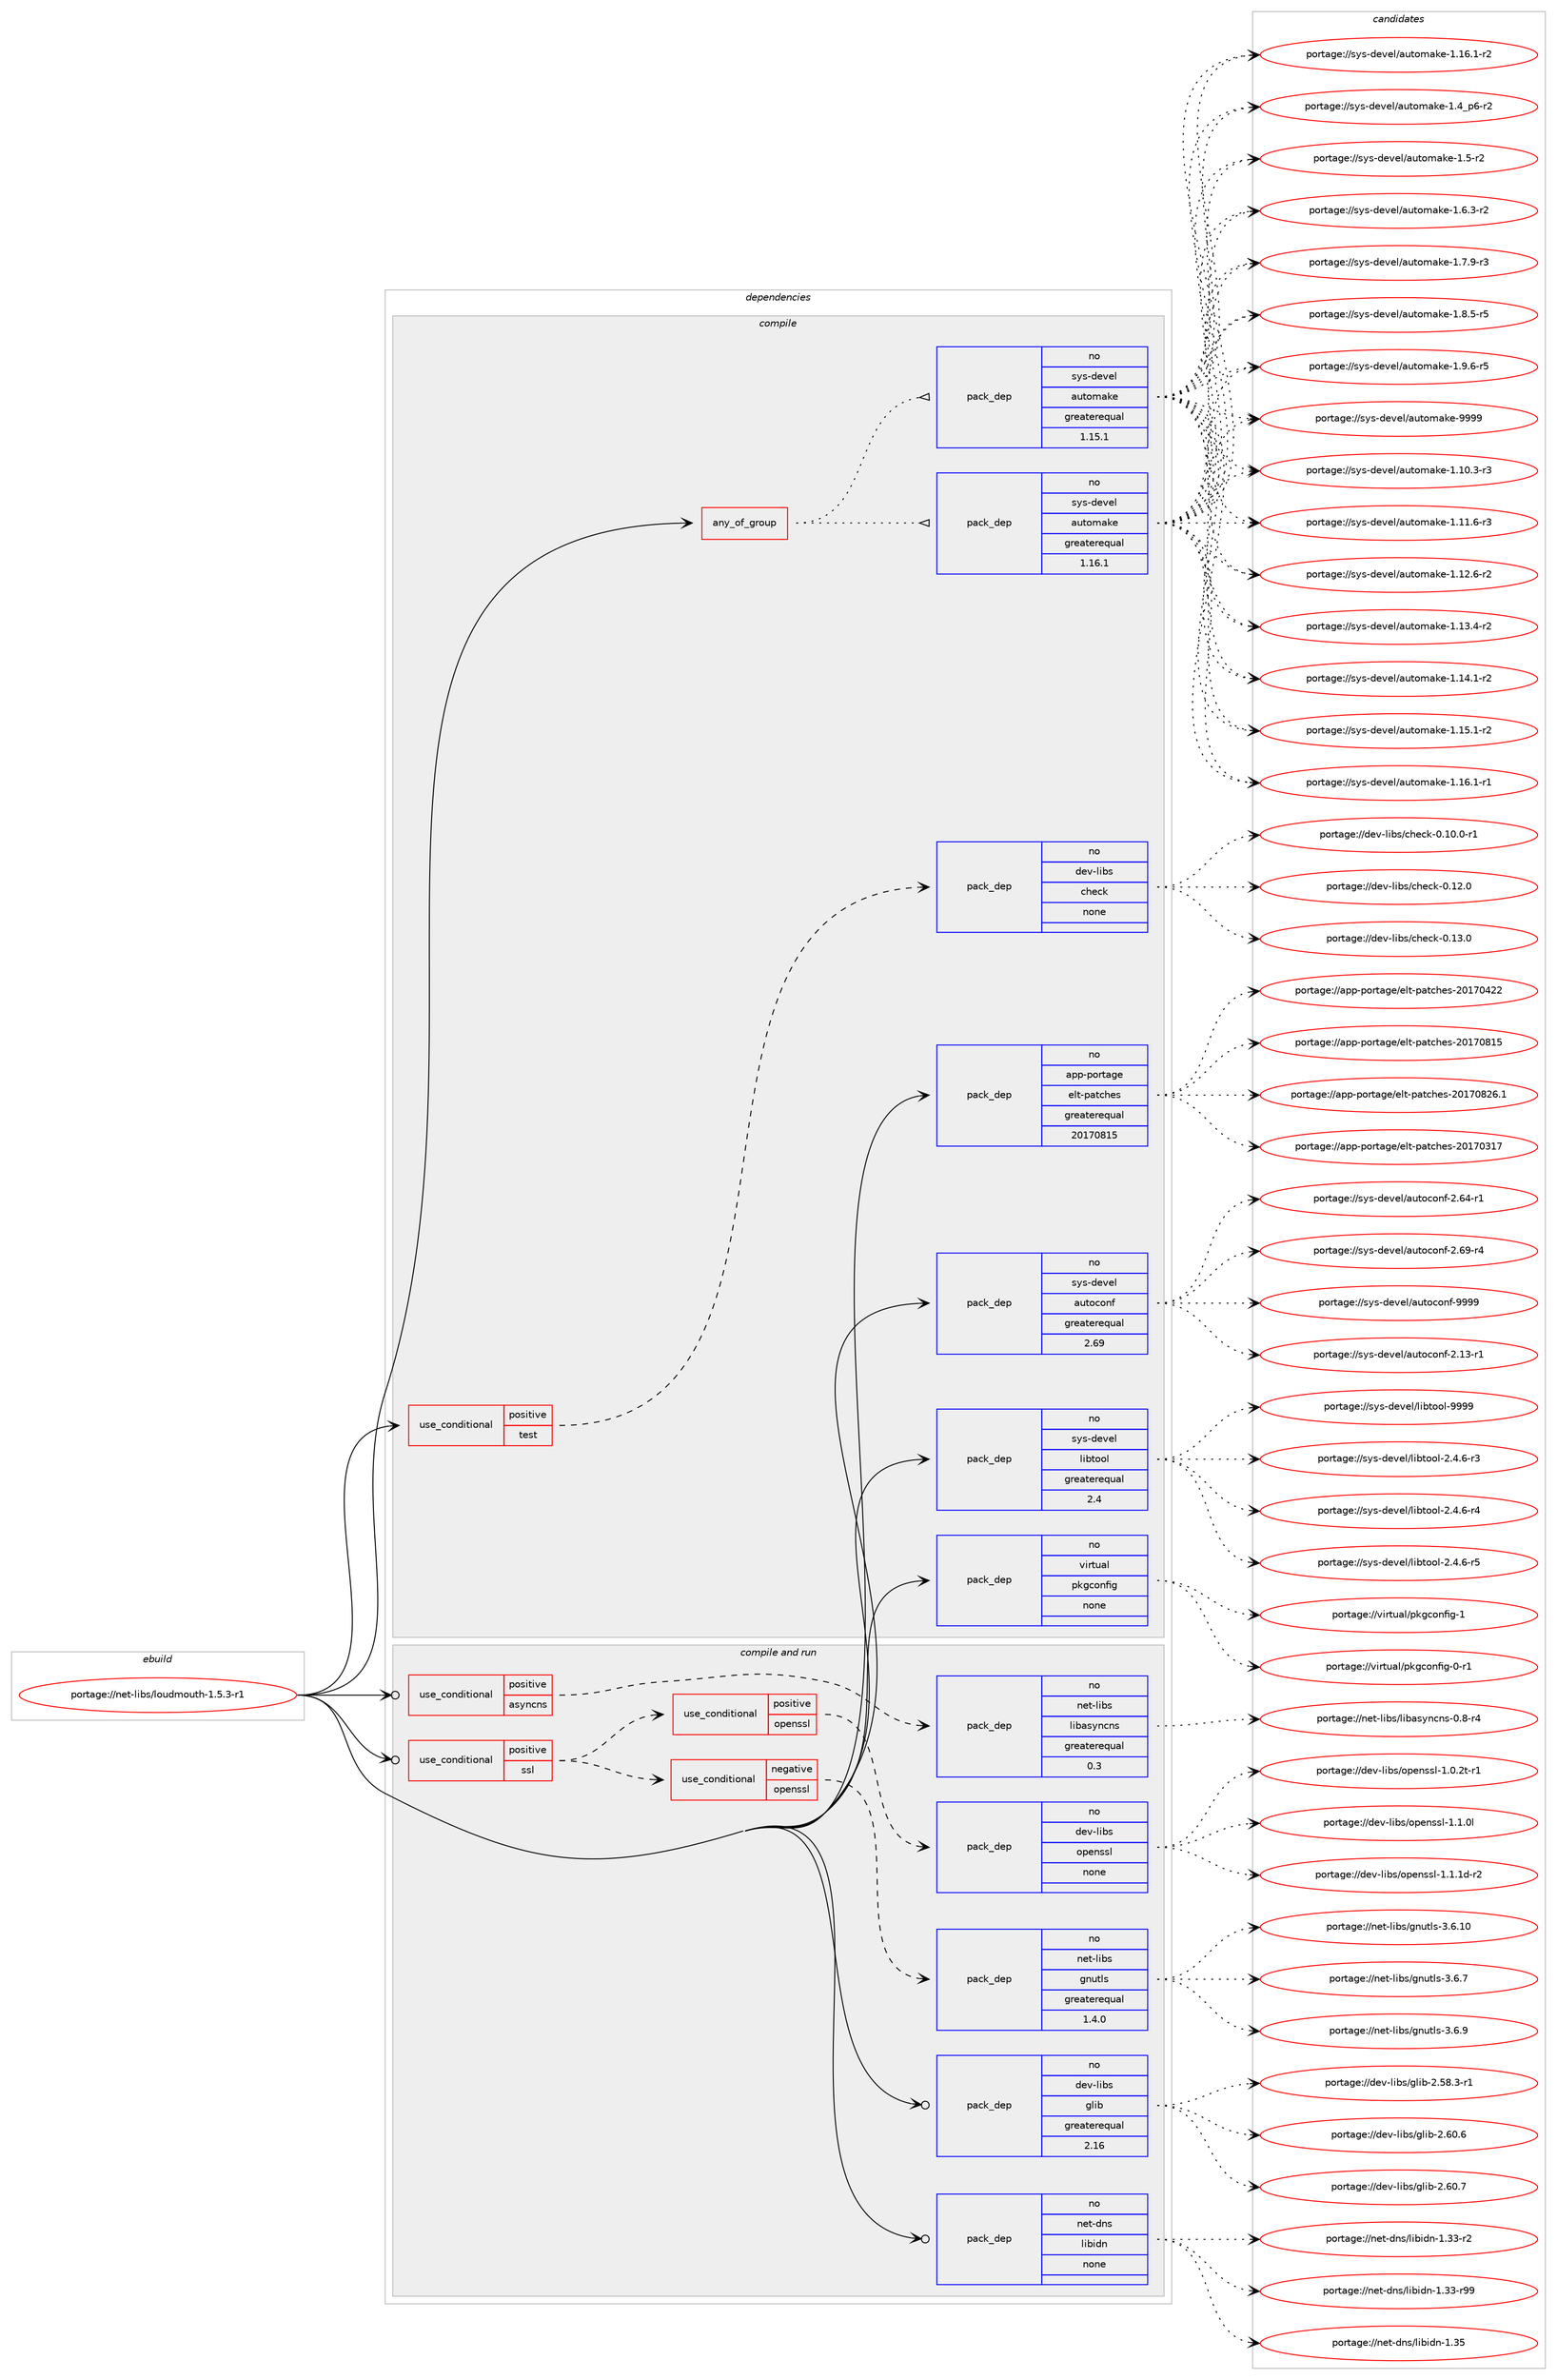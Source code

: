 digraph prolog {

# *************
# Graph options
# *************

newrank=true;
concentrate=true;
compound=true;
graph [rankdir=LR,fontname=Helvetica,fontsize=10,ranksep=1.5];#, ranksep=2.5, nodesep=0.2];
edge  [arrowhead=vee];
node  [fontname=Helvetica,fontsize=10];

# **********
# The ebuild
# **********

subgraph cluster_leftcol {
color=gray;
rank=same;
label=<<i>ebuild</i>>;
id [label="portage://net-libs/loudmouth-1.5.3-r1", color=red, width=4, href="../net-libs/loudmouth-1.5.3-r1.svg"];
}

# ****************
# The dependencies
# ****************

subgraph cluster_midcol {
color=gray;
label=<<i>dependencies</i>>;
subgraph cluster_compile {
fillcolor="#eeeeee";
style=filled;
label=<<i>compile</i>>;
subgraph any5848 {
dependency360810 [label=<<TABLE BORDER="0" CELLBORDER="1" CELLSPACING="0" CELLPADDING="4"><TR><TD CELLPADDING="10">any_of_group</TD></TR></TABLE>>, shape=none, color=red];subgraph pack264567 {
dependency360811 [label=<<TABLE BORDER="0" CELLBORDER="1" CELLSPACING="0" CELLPADDING="4" WIDTH="220"><TR><TD ROWSPAN="6" CELLPADDING="30">pack_dep</TD></TR><TR><TD WIDTH="110">no</TD></TR><TR><TD>sys-devel</TD></TR><TR><TD>automake</TD></TR><TR><TD>greaterequal</TD></TR><TR><TD>1.16.1</TD></TR></TABLE>>, shape=none, color=blue];
}
dependency360810:e -> dependency360811:w [weight=20,style="dotted",arrowhead="oinv"];
subgraph pack264568 {
dependency360812 [label=<<TABLE BORDER="0" CELLBORDER="1" CELLSPACING="0" CELLPADDING="4" WIDTH="220"><TR><TD ROWSPAN="6" CELLPADDING="30">pack_dep</TD></TR><TR><TD WIDTH="110">no</TD></TR><TR><TD>sys-devel</TD></TR><TR><TD>automake</TD></TR><TR><TD>greaterequal</TD></TR><TR><TD>1.15.1</TD></TR></TABLE>>, shape=none, color=blue];
}
dependency360810:e -> dependency360812:w [weight=20,style="dotted",arrowhead="oinv"];
}
id:e -> dependency360810:w [weight=20,style="solid",arrowhead="vee"];
subgraph cond90243 {
dependency360813 [label=<<TABLE BORDER="0" CELLBORDER="1" CELLSPACING="0" CELLPADDING="4"><TR><TD ROWSPAN="3" CELLPADDING="10">use_conditional</TD></TR><TR><TD>positive</TD></TR><TR><TD>test</TD></TR></TABLE>>, shape=none, color=red];
subgraph pack264569 {
dependency360814 [label=<<TABLE BORDER="0" CELLBORDER="1" CELLSPACING="0" CELLPADDING="4" WIDTH="220"><TR><TD ROWSPAN="6" CELLPADDING="30">pack_dep</TD></TR><TR><TD WIDTH="110">no</TD></TR><TR><TD>dev-libs</TD></TR><TR><TD>check</TD></TR><TR><TD>none</TD></TR><TR><TD></TD></TR></TABLE>>, shape=none, color=blue];
}
dependency360813:e -> dependency360814:w [weight=20,style="dashed",arrowhead="vee"];
}
id:e -> dependency360813:w [weight=20,style="solid",arrowhead="vee"];
subgraph pack264570 {
dependency360815 [label=<<TABLE BORDER="0" CELLBORDER="1" CELLSPACING="0" CELLPADDING="4" WIDTH="220"><TR><TD ROWSPAN="6" CELLPADDING="30">pack_dep</TD></TR><TR><TD WIDTH="110">no</TD></TR><TR><TD>app-portage</TD></TR><TR><TD>elt-patches</TD></TR><TR><TD>greaterequal</TD></TR><TR><TD>20170815</TD></TR></TABLE>>, shape=none, color=blue];
}
id:e -> dependency360815:w [weight=20,style="solid",arrowhead="vee"];
subgraph pack264571 {
dependency360816 [label=<<TABLE BORDER="0" CELLBORDER="1" CELLSPACING="0" CELLPADDING="4" WIDTH="220"><TR><TD ROWSPAN="6" CELLPADDING="30">pack_dep</TD></TR><TR><TD WIDTH="110">no</TD></TR><TR><TD>sys-devel</TD></TR><TR><TD>autoconf</TD></TR><TR><TD>greaterequal</TD></TR><TR><TD>2.69</TD></TR></TABLE>>, shape=none, color=blue];
}
id:e -> dependency360816:w [weight=20,style="solid",arrowhead="vee"];
subgraph pack264572 {
dependency360817 [label=<<TABLE BORDER="0" CELLBORDER="1" CELLSPACING="0" CELLPADDING="4" WIDTH="220"><TR><TD ROWSPAN="6" CELLPADDING="30">pack_dep</TD></TR><TR><TD WIDTH="110">no</TD></TR><TR><TD>sys-devel</TD></TR><TR><TD>libtool</TD></TR><TR><TD>greaterequal</TD></TR><TR><TD>2.4</TD></TR></TABLE>>, shape=none, color=blue];
}
id:e -> dependency360817:w [weight=20,style="solid",arrowhead="vee"];
subgraph pack264573 {
dependency360818 [label=<<TABLE BORDER="0" CELLBORDER="1" CELLSPACING="0" CELLPADDING="4" WIDTH="220"><TR><TD ROWSPAN="6" CELLPADDING="30">pack_dep</TD></TR><TR><TD WIDTH="110">no</TD></TR><TR><TD>virtual</TD></TR><TR><TD>pkgconfig</TD></TR><TR><TD>none</TD></TR><TR><TD></TD></TR></TABLE>>, shape=none, color=blue];
}
id:e -> dependency360818:w [weight=20,style="solid",arrowhead="vee"];
}
subgraph cluster_compileandrun {
fillcolor="#eeeeee";
style=filled;
label=<<i>compile and run</i>>;
subgraph cond90244 {
dependency360819 [label=<<TABLE BORDER="0" CELLBORDER="1" CELLSPACING="0" CELLPADDING="4"><TR><TD ROWSPAN="3" CELLPADDING="10">use_conditional</TD></TR><TR><TD>positive</TD></TR><TR><TD>asyncns</TD></TR></TABLE>>, shape=none, color=red];
subgraph pack264574 {
dependency360820 [label=<<TABLE BORDER="0" CELLBORDER="1" CELLSPACING="0" CELLPADDING="4" WIDTH="220"><TR><TD ROWSPAN="6" CELLPADDING="30">pack_dep</TD></TR><TR><TD WIDTH="110">no</TD></TR><TR><TD>net-libs</TD></TR><TR><TD>libasyncns</TD></TR><TR><TD>greaterequal</TD></TR><TR><TD>0.3</TD></TR></TABLE>>, shape=none, color=blue];
}
dependency360819:e -> dependency360820:w [weight=20,style="dashed",arrowhead="vee"];
}
id:e -> dependency360819:w [weight=20,style="solid",arrowhead="odotvee"];
subgraph cond90245 {
dependency360821 [label=<<TABLE BORDER="0" CELLBORDER="1" CELLSPACING="0" CELLPADDING="4"><TR><TD ROWSPAN="3" CELLPADDING="10">use_conditional</TD></TR><TR><TD>positive</TD></TR><TR><TD>ssl</TD></TR></TABLE>>, shape=none, color=red];
subgraph cond90246 {
dependency360822 [label=<<TABLE BORDER="0" CELLBORDER="1" CELLSPACING="0" CELLPADDING="4"><TR><TD ROWSPAN="3" CELLPADDING="10">use_conditional</TD></TR><TR><TD>negative</TD></TR><TR><TD>openssl</TD></TR></TABLE>>, shape=none, color=red];
subgraph pack264575 {
dependency360823 [label=<<TABLE BORDER="0" CELLBORDER="1" CELLSPACING="0" CELLPADDING="4" WIDTH="220"><TR><TD ROWSPAN="6" CELLPADDING="30">pack_dep</TD></TR><TR><TD WIDTH="110">no</TD></TR><TR><TD>net-libs</TD></TR><TR><TD>gnutls</TD></TR><TR><TD>greaterequal</TD></TR><TR><TD>1.4.0</TD></TR></TABLE>>, shape=none, color=blue];
}
dependency360822:e -> dependency360823:w [weight=20,style="dashed",arrowhead="vee"];
}
dependency360821:e -> dependency360822:w [weight=20,style="dashed",arrowhead="vee"];
subgraph cond90247 {
dependency360824 [label=<<TABLE BORDER="0" CELLBORDER="1" CELLSPACING="0" CELLPADDING="4"><TR><TD ROWSPAN="3" CELLPADDING="10">use_conditional</TD></TR><TR><TD>positive</TD></TR><TR><TD>openssl</TD></TR></TABLE>>, shape=none, color=red];
subgraph pack264576 {
dependency360825 [label=<<TABLE BORDER="0" CELLBORDER="1" CELLSPACING="0" CELLPADDING="4" WIDTH="220"><TR><TD ROWSPAN="6" CELLPADDING="30">pack_dep</TD></TR><TR><TD WIDTH="110">no</TD></TR><TR><TD>dev-libs</TD></TR><TR><TD>openssl</TD></TR><TR><TD>none</TD></TR><TR><TD></TD></TR></TABLE>>, shape=none, color=blue];
}
dependency360824:e -> dependency360825:w [weight=20,style="dashed",arrowhead="vee"];
}
dependency360821:e -> dependency360824:w [weight=20,style="dashed",arrowhead="vee"];
}
id:e -> dependency360821:w [weight=20,style="solid",arrowhead="odotvee"];
subgraph pack264577 {
dependency360826 [label=<<TABLE BORDER="0" CELLBORDER="1" CELLSPACING="0" CELLPADDING="4" WIDTH="220"><TR><TD ROWSPAN="6" CELLPADDING="30">pack_dep</TD></TR><TR><TD WIDTH="110">no</TD></TR><TR><TD>dev-libs</TD></TR><TR><TD>glib</TD></TR><TR><TD>greaterequal</TD></TR><TR><TD>2.16</TD></TR></TABLE>>, shape=none, color=blue];
}
id:e -> dependency360826:w [weight=20,style="solid",arrowhead="odotvee"];
subgraph pack264578 {
dependency360827 [label=<<TABLE BORDER="0" CELLBORDER="1" CELLSPACING="0" CELLPADDING="4" WIDTH="220"><TR><TD ROWSPAN="6" CELLPADDING="30">pack_dep</TD></TR><TR><TD WIDTH="110">no</TD></TR><TR><TD>net-dns</TD></TR><TR><TD>libidn</TD></TR><TR><TD>none</TD></TR><TR><TD></TD></TR></TABLE>>, shape=none, color=blue];
}
id:e -> dependency360827:w [weight=20,style="solid",arrowhead="odotvee"];
}
subgraph cluster_run {
fillcolor="#eeeeee";
style=filled;
label=<<i>run</i>>;
}
}

# **************
# The candidates
# **************

subgraph cluster_choices {
rank=same;
color=gray;
label=<<i>candidates</i>>;

subgraph choice264567 {
color=black;
nodesep=1;
choiceportage11512111545100101118101108479711711611110997107101454946494846514511451 [label="portage://sys-devel/automake-1.10.3-r3", color=red, width=4,href="../sys-devel/automake-1.10.3-r3.svg"];
choiceportage11512111545100101118101108479711711611110997107101454946494946544511451 [label="portage://sys-devel/automake-1.11.6-r3", color=red, width=4,href="../sys-devel/automake-1.11.6-r3.svg"];
choiceportage11512111545100101118101108479711711611110997107101454946495046544511450 [label="portage://sys-devel/automake-1.12.6-r2", color=red, width=4,href="../sys-devel/automake-1.12.6-r2.svg"];
choiceportage11512111545100101118101108479711711611110997107101454946495146524511450 [label="portage://sys-devel/automake-1.13.4-r2", color=red, width=4,href="../sys-devel/automake-1.13.4-r2.svg"];
choiceportage11512111545100101118101108479711711611110997107101454946495246494511450 [label="portage://sys-devel/automake-1.14.1-r2", color=red, width=4,href="../sys-devel/automake-1.14.1-r2.svg"];
choiceportage11512111545100101118101108479711711611110997107101454946495346494511450 [label="portage://sys-devel/automake-1.15.1-r2", color=red, width=4,href="../sys-devel/automake-1.15.1-r2.svg"];
choiceportage11512111545100101118101108479711711611110997107101454946495446494511449 [label="portage://sys-devel/automake-1.16.1-r1", color=red, width=4,href="../sys-devel/automake-1.16.1-r1.svg"];
choiceportage11512111545100101118101108479711711611110997107101454946495446494511450 [label="portage://sys-devel/automake-1.16.1-r2", color=red, width=4,href="../sys-devel/automake-1.16.1-r2.svg"];
choiceportage115121115451001011181011084797117116111109971071014549465295112544511450 [label="portage://sys-devel/automake-1.4_p6-r2", color=red, width=4,href="../sys-devel/automake-1.4_p6-r2.svg"];
choiceportage11512111545100101118101108479711711611110997107101454946534511450 [label="portage://sys-devel/automake-1.5-r2", color=red, width=4,href="../sys-devel/automake-1.5-r2.svg"];
choiceportage115121115451001011181011084797117116111109971071014549465446514511450 [label="portage://sys-devel/automake-1.6.3-r2", color=red, width=4,href="../sys-devel/automake-1.6.3-r2.svg"];
choiceportage115121115451001011181011084797117116111109971071014549465546574511451 [label="portage://sys-devel/automake-1.7.9-r3", color=red, width=4,href="../sys-devel/automake-1.7.9-r3.svg"];
choiceportage115121115451001011181011084797117116111109971071014549465646534511453 [label="portage://sys-devel/automake-1.8.5-r5", color=red, width=4,href="../sys-devel/automake-1.8.5-r5.svg"];
choiceportage115121115451001011181011084797117116111109971071014549465746544511453 [label="portage://sys-devel/automake-1.9.6-r5", color=red, width=4,href="../sys-devel/automake-1.9.6-r5.svg"];
choiceportage115121115451001011181011084797117116111109971071014557575757 [label="portage://sys-devel/automake-9999", color=red, width=4,href="../sys-devel/automake-9999.svg"];
dependency360811:e -> choiceportage11512111545100101118101108479711711611110997107101454946494846514511451:w [style=dotted,weight="100"];
dependency360811:e -> choiceportage11512111545100101118101108479711711611110997107101454946494946544511451:w [style=dotted,weight="100"];
dependency360811:e -> choiceportage11512111545100101118101108479711711611110997107101454946495046544511450:w [style=dotted,weight="100"];
dependency360811:e -> choiceportage11512111545100101118101108479711711611110997107101454946495146524511450:w [style=dotted,weight="100"];
dependency360811:e -> choiceportage11512111545100101118101108479711711611110997107101454946495246494511450:w [style=dotted,weight="100"];
dependency360811:e -> choiceportage11512111545100101118101108479711711611110997107101454946495346494511450:w [style=dotted,weight="100"];
dependency360811:e -> choiceportage11512111545100101118101108479711711611110997107101454946495446494511449:w [style=dotted,weight="100"];
dependency360811:e -> choiceportage11512111545100101118101108479711711611110997107101454946495446494511450:w [style=dotted,weight="100"];
dependency360811:e -> choiceportage115121115451001011181011084797117116111109971071014549465295112544511450:w [style=dotted,weight="100"];
dependency360811:e -> choiceportage11512111545100101118101108479711711611110997107101454946534511450:w [style=dotted,weight="100"];
dependency360811:e -> choiceportage115121115451001011181011084797117116111109971071014549465446514511450:w [style=dotted,weight="100"];
dependency360811:e -> choiceportage115121115451001011181011084797117116111109971071014549465546574511451:w [style=dotted,weight="100"];
dependency360811:e -> choiceportage115121115451001011181011084797117116111109971071014549465646534511453:w [style=dotted,weight="100"];
dependency360811:e -> choiceportage115121115451001011181011084797117116111109971071014549465746544511453:w [style=dotted,weight="100"];
dependency360811:e -> choiceportage115121115451001011181011084797117116111109971071014557575757:w [style=dotted,weight="100"];
}
subgraph choice264568 {
color=black;
nodesep=1;
choiceportage11512111545100101118101108479711711611110997107101454946494846514511451 [label="portage://sys-devel/automake-1.10.3-r3", color=red, width=4,href="../sys-devel/automake-1.10.3-r3.svg"];
choiceportage11512111545100101118101108479711711611110997107101454946494946544511451 [label="portage://sys-devel/automake-1.11.6-r3", color=red, width=4,href="../sys-devel/automake-1.11.6-r3.svg"];
choiceportage11512111545100101118101108479711711611110997107101454946495046544511450 [label="portage://sys-devel/automake-1.12.6-r2", color=red, width=4,href="../sys-devel/automake-1.12.6-r2.svg"];
choiceportage11512111545100101118101108479711711611110997107101454946495146524511450 [label="portage://sys-devel/automake-1.13.4-r2", color=red, width=4,href="../sys-devel/automake-1.13.4-r2.svg"];
choiceportage11512111545100101118101108479711711611110997107101454946495246494511450 [label="portage://sys-devel/automake-1.14.1-r2", color=red, width=4,href="../sys-devel/automake-1.14.1-r2.svg"];
choiceportage11512111545100101118101108479711711611110997107101454946495346494511450 [label="portage://sys-devel/automake-1.15.1-r2", color=red, width=4,href="../sys-devel/automake-1.15.1-r2.svg"];
choiceportage11512111545100101118101108479711711611110997107101454946495446494511449 [label="portage://sys-devel/automake-1.16.1-r1", color=red, width=4,href="../sys-devel/automake-1.16.1-r1.svg"];
choiceportage11512111545100101118101108479711711611110997107101454946495446494511450 [label="portage://sys-devel/automake-1.16.1-r2", color=red, width=4,href="../sys-devel/automake-1.16.1-r2.svg"];
choiceportage115121115451001011181011084797117116111109971071014549465295112544511450 [label="portage://sys-devel/automake-1.4_p6-r2", color=red, width=4,href="../sys-devel/automake-1.4_p6-r2.svg"];
choiceportage11512111545100101118101108479711711611110997107101454946534511450 [label="portage://sys-devel/automake-1.5-r2", color=red, width=4,href="../sys-devel/automake-1.5-r2.svg"];
choiceportage115121115451001011181011084797117116111109971071014549465446514511450 [label="portage://sys-devel/automake-1.6.3-r2", color=red, width=4,href="../sys-devel/automake-1.6.3-r2.svg"];
choiceportage115121115451001011181011084797117116111109971071014549465546574511451 [label="portage://sys-devel/automake-1.7.9-r3", color=red, width=4,href="../sys-devel/automake-1.7.9-r3.svg"];
choiceportage115121115451001011181011084797117116111109971071014549465646534511453 [label="portage://sys-devel/automake-1.8.5-r5", color=red, width=4,href="../sys-devel/automake-1.8.5-r5.svg"];
choiceportage115121115451001011181011084797117116111109971071014549465746544511453 [label="portage://sys-devel/automake-1.9.6-r5", color=red, width=4,href="../sys-devel/automake-1.9.6-r5.svg"];
choiceportage115121115451001011181011084797117116111109971071014557575757 [label="portage://sys-devel/automake-9999", color=red, width=4,href="../sys-devel/automake-9999.svg"];
dependency360812:e -> choiceportage11512111545100101118101108479711711611110997107101454946494846514511451:w [style=dotted,weight="100"];
dependency360812:e -> choiceportage11512111545100101118101108479711711611110997107101454946494946544511451:w [style=dotted,weight="100"];
dependency360812:e -> choiceportage11512111545100101118101108479711711611110997107101454946495046544511450:w [style=dotted,weight="100"];
dependency360812:e -> choiceportage11512111545100101118101108479711711611110997107101454946495146524511450:w [style=dotted,weight="100"];
dependency360812:e -> choiceportage11512111545100101118101108479711711611110997107101454946495246494511450:w [style=dotted,weight="100"];
dependency360812:e -> choiceportage11512111545100101118101108479711711611110997107101454946495346494511450:w [style=dotted,weight="100"];
dependency360812:e -> choiceportage11512111545100101118101108479711711611110997107101454946495446494511449:w [style=dotted,weight="100"];
dependency360812:e -> choiceportage11512111545100101118101108479711711611110997107101454946495446494511450:w [style=dotted,weight="100"];
dependency360812:e -> choiceportage115121115451001011181011084797117116111109971071014549465295112544511450:w [style=dotted,weight="100"];
dependency360812:e -> choiceportage11512111545100101118101108479711711611110997107101454946534511450:w [style=dotted,weight="100"];
dependency360812:e -> choiceportage115121115451001011181011084797117116111109971071014549465446514511450:w [style=dotted,weight="100"];
dependency360812:e -> choiceportage115121115451001011181011084797117116111109971071014549465546574511451:w [style=dotted,weight="100"];
dependency360812:e -> choiceportage115121115451001011181011084797117116111109971071014549465646534511453:w [style=dotted,weight="100"];
dependency360812:e -> choiceportage115121115451001011181011084797117116111109971071014549465746544511453:w [style=dotted,weight="100"];
dependency360812:e -> choiceportage115121115451001011181011084797117116111109971071014557575757:w [style=dotted,weight="100"];
}
subgraph choice264569 {
color=black;
nodesep=1;
choiceportage1001011184510810598115479910410199107454846494846484511449 [label="portage://dev-libs/check-0.10.0-r1", color=red, width=4,href="../dev-libs/check-0.10.0-r1.svg"];
choiceportage100101118451081059811547991041019910745484649504648 [label="portage://dev-libs/check-0.12.0", color=red, width=4,href="../dev-libs/check-0.12.0.svg"];
choiceportage100101118451081059811547991041019910745484649514648 [label="portage://dev-libs/check-0.13.0", color=red, width=4,href="../dev-libs/check-0.13.0.svg"];
dependency360814:e -> choiceportage1001011184510810598115479910410199107454846494846484511449:w [style=dotted,weight="100"];
dependency360814:e -> choiceportage100101118451081059811547991041019910745484649504648:w [style=dotted,weight="100"];
dependency360814:e -> choiceportage100101118451081059811547991041019910745484649514648:w [style=dotted,weight="100"];
}
subgraph choice264570 {
color=black;
nodesep=1;
choiceportage97112112451121111141169710310147101108116451129711699104101115455048495548514955 [label="portage://app-portage/elt-patches-20170317", color=red, width=4,href="../app-portage/elt-patches-20170317.svg"];
choiceportage97112112451121111141169710310147101108116451129711699104101115455048495548525050 [label="portage://app-portage/elt-patches-20170422", color=red, width=4,href="../app-portage/elt-patches-20170422.svg"];
choiceportage97112112451121111141169710310147101108116451129711699104101115455048495548564953 [label="portage://app-portage/elt-patches-20170815", color=red, width=4,href="../app-portage/elt-patches-20170815.svg"];
choiceportage971121124511211111411697103101471011081164511297116991041011154550484955485650544649 [label="portage://app-portage/elt-patches-20170826.1", color=red, width=4,href="../app-portage/elt-patches-20170826.1.svg"];
dependency360815:e -> choiceportage97112112451121111141169710310147101108116451129711699104101115455048495548514955:w [style=dotted,weight="100"];
dependency360815:e -> choiceportage97112112451121111141169710310147101108116451129711699104101115455048495548525050:w [style=dotted,weight="100"];
dependency360815:e -> choiceportage97112112451121111141169710310147101108116451129711699104101115455048495548564953:w [style=dotted,weight="100"];
dependency360815:e -> choiceportage971121124511211111411697103101471011081164511297116991041011154550484955485650544649:w [style=dotted,weight="100"];
}
subgraph choice264571 {
color=black;
nodesep=1;
choiceportage1151211154510010111810110847971171161119911111010245504649514511449 [label="portage://sys-devel/autoconf-2.13-r1", color=red, width=4,href="../sys-devel/autoconf-2.13-r1.svg"];
choiceportage1151211154510010111810110847971171161119911111010245504654524511449 [label="portage://sys-devel/autoconf-2.64-r1", color=red, width=4,href="../sys-devel/autoconf-2.64-r1.svg"];
choiceportage1151211154510010111810110847971171161119911111010245504654574511452 [label="portage://sys-devel/autoconf-2.69-r4", color=red, width=4,href="../sys-devel/autoconf-2.69-r4.svg"];
choiceportage115121115451001011181011084797117116111991111101024557575757 [label="portage://sys-devel/autoconf-9999", color=red, width=4,href="../sys-devel/autoconf-9999.svg"];
dependency360816:e -> choiceportage1151211154510010111810110847971171161119911111010245504649514511449:w [style=dotted,weight="100"];
dependency360816:e -> choiceportage1151211154510010111810110847971171161119911111010245504654524511449:w [style=dotted,weight="100"];
dependency360816:e -> choiceportage1151211154510010111810110847971171161119911111010245504654574511452:w [style=dotted,weight="100"];
dependency360816:e -> choiceportage115121115451001011181011084797117116111991111101024557575757:w [style=dotted,weight="100"];
}
subgraph choice264572 {
color=black;
nodesep=1;
choiceportage1151211154510010111810110847108105981161111111084550465246544511451 [label="portage://sys-devel/libtool-2.4.6-r3", color=red, width=4,href="../sys-devel/libtool-2.4.6-r3.svg"];
choiceportage1151211154510010111810110847108105981161111111084550465246544511452 [label="portage://sys-devel/libtool-2.4.6-r4", color=red, width=4,href="../sys-devel/libtool-2.4.6-r4.svg"];
choiceportage1151211154510010111810110847108105981161111111084550465246544511453 [label="portage://sys-devel/libtool-2.4.6-r5", color=red, width=4,href="../sys-devel/libtool-2.4.6-r5.svg"];
choiceportage1151211154510010111810110847108105981161111111084557575757 [label="portage://sys-devel/libtool-9999", color=red, width=4,href="../sys-devel/libtool-9999.svg"];
dependency360817:e -> choiceportage1151211154510010111810110847108105981161111111084550465246544511451:w [style=dotted,weight="100"];
dependency360817:e -> choiceportage1151211154510010111810110847108105981161111111084550465246544511452:w [style=dotted,weight="100"];
dependency360817:e -> choiceportage1151211154510010111810110847108105981161111111084550465246544511453:w [style=dotted,weight="100"];
dependency360817:e -> choiceportage1151211154510010111810110847108105981161111111084557575757:w [style=dotted,weight="100"];
}
subgraph choice264573 {
color=black;
nodesep=1;
choiceportage11810511411611797108471121071039911111010210510345484511449 [label="portage://virtual/pkgconfig-0-r1", color=red, width=4,href="../virtual/pkgconfig-0-r1.svg"];
choiceportage1181051141161179710847112107103991111101021051034549 [label="portage://virtual/pkgconfig-1", color=red, width=4,href="../virtual/pkgconfig-1.svg"];
dependency360818:e -> choiceportage11810511411611797108471121071039911111010210510345484511449:w [style=dotted,weight="100"];
dependency360818:e -> choiceportage1181051141161179710847112107103991111101021051034549:w [style=dotted,weight="100"];
}
subgraph choice264574 {
color=black;
nodesep=1;
choiceportage110101116451081059811547108105989711512111099110115454846564511452 [label="portage://net-libs/libasyncns-0.8-r4", color=red, width=4,href="../net-libs/libasyncns-0.8-r4.svg"];
dependency360820:e -> choiceportage110101116451081059811547108105989711512111099110115454846564511452:w [style=dotted,weight="100"];
}
subgraph choice264575 {
color=black;
nodesep=1;
choiceportage11010111645108105981154710311011711610811545514654464948 [label="portage://net-libs/gnutls-3.6.10", color=red, width=4,href="../net-libs/gnutls-3.6.10.svg"];
choiceportage110101116451081059811547103110117116108115455146544655 [label="portage://net-libs/gnutls-3.6.7", color=red, width=4,href="../net-libs/gnutls-3.6.7.svg"];
choiceportage110101116451081059811547103110117116108115455146544657 [label="portage://net-libs/gnutls-3.6.9", color=red, width=4,href="../net-libs/gnutls-3.6.9.svg"];
dependency360823:e -> choiceportage11010111645108105981154710311011711610811545514654464948:w [style=dotted,weight="100"];
dependency360823:e -> choiceportage110101116451081059811547103110117116108115455146544655:w [style=dotted,weight="100"];
dependency360823:e -> choiceportage110101116451081059811547103110117116108115455146544657:w [style=dotted,weight="100"];
}
subgraph choice264576 {
color=black;
nodesep=1;
choiceportage1001011184510810598115471111121011101151151084549464846501164511449 [label="portage://dev-libs/openssl-1.0.2t-r1", color=red, width=4,href="../dev-libs/openssl-1.0.2t-r1.svg"];
choiceportage100101118451081059811547111112101110115115108454946494648108 [label="portage://dev-libs/openssl-1.1.0l", color=red, width=4,href="../dev-libs/openssl-1.1.0l.svg"];
choiceportage1001011184510810598115471111121011101151151084549464946491004511450 [label="portage://dev-libs/openssl-1.1.1d-r2", color=red, width=4,href="../dev-libs/openssl-1.1.1d-r2.svg"];
dependency360825:e -> choiceportage1001011184510810598115471111121011101151151084549464846501164511449:w [style=dotted,weight="100"];
dependency360825:e -> choiceportage100101118451081059811547111112101110115115108454946494648108:w [style=dotted,weight="100"];
dependency360825:e -> choiceportage1001011184510810598115471111121011101151151084549464946491004511450:w [style=dotted,weight="100"];
}
subgraph choice264577 {
color=black;
nodesep=1;
choiceportage10010111845108105981154710310810598455046535646514511449 [label="portage://dev-libs/glib-2.58.3-r1", color=red, width=4,href="../dev-libs/glib-2.58.3-r1.svg"];
choiceportage1001011184510810598115471031081059845504654484654 [label="portage://dev-libs/glib-2.60.6", color=red, width=4,href="../dev-libs/glib-2.60.6.svg"];
choiceportage1001011184510810598115471031081059845504654484655 [label="portage://dev-libs/glib-2.60.7", color=red, width=4,href="../dev-libs/glib-2.60.7.svg"];
dependency360826:e -> choiceportage10010111845108105981154710310810598455046535646514511449:w [style=dotted,weight="100"];
dependency360826:e -> choiceportage1001011184510810598115471031081059845504654484654:w [style=dotted,weight="100"];
dependency360826:e -> choiceportage1001011184510810598115471031081059845504654484655:w [style=dotted,weight="100"];
}
subgraph choice264578 {
color=black;
nodesep=1;
choiceportage11010111645100110115471081059810510011045494651514511450 [label="portage://net-dns/libidn-1.33-r2", color=red, width=4,href="../net-dns/libidn-1.33-r2.svg"];
choiceportage1101011164510011011547108105981051001104549465151451145757 [label="portage://net-dns/libidn-1.33-r99", color=red, width=4,href="../net-dns/libidn-1.33-r99.svg"];
choiceportage1101011164510011011547108105981051001104549465153 [label="portage://net-dns/libidn-1.35", color=red, width=4,href="../net-dns/libidn-1.35.svg"];
dependency360827:e -> choiceportage11010111645100110115471081059810510011045494651514511450:w [style=dotted,weight="100"];
dependency360827:e -> choiceportage1101011164510011011547108105981051001104549465151451145757:w [style=dotted,weight="100"];
dependency360827:e -> choiceportage1101011164510011011547108105981051001104549465153:w [style=dotted,weight="100"];
}
}

}
